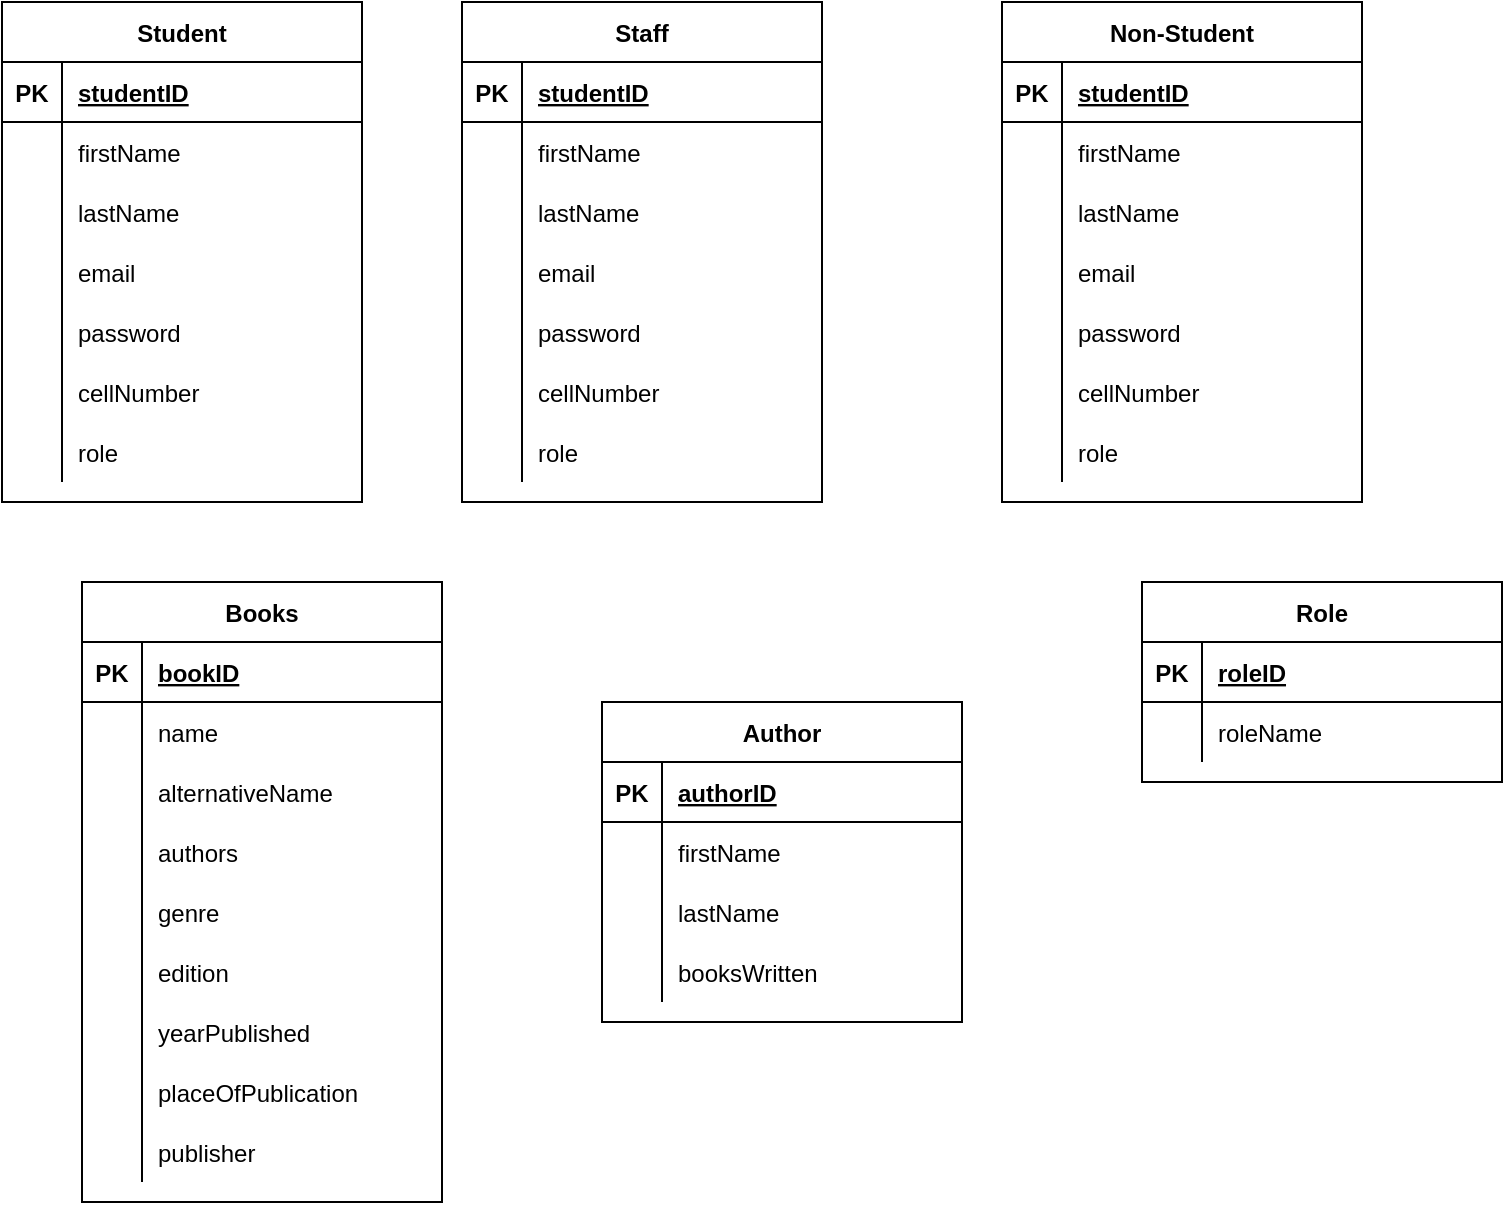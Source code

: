 <mxfile version="14.6.13" type="device" pages="2"><diagram id="R2lEEEUBdFMjLlhIrx00" name="Page-1"><mxGraphModel dx="868" dy="550" grid="1" gridSize="10" guides="1" tooltips="1" connect="1" arrows="1" fold="1" page="1" pageScale="1" pageWidth="1169" pageHeight="827" math="0" shadow="0" extFonts="Permanent Marker^https://fonts.googleapis.com/css?family=Permanent+Marker"><root><mxCell id="0"/><mxCell id="1" parent="0"/><mxCell id="-huJJCC5L0y6x93GZpvO-1" value="Staff" style="shape=table;startSize=30;container=1;collapsible=1;childLayout=tableLayout;fixedRows=1;rowLines=0;fontStyle=1;align=center;resizeLast=1;" parent="1" vertex="1"><mxGeometry x="290" y="60" width="180" height="250" as="geometry"/></mxCell><mxCell id="-huJJCC5L0y6x93GZpvO-2" value="" style="shape=partialRectangle;collapsible=0;dropTarget=0;pointerEvents=0;fillColor=none;top=0;left=0;bottom=1;right=0;points=[[0,0.5],[1,0.5]];portConstraint=eastwest;" parent="-huJJCC5L0y6x93GZpvO-1" vertex="1"><mxGeometry y="30" width="180" height="30" as="geometry"/></mxCell><mxCell id="-huJJCC5L0y6x93GZpvO-3" value="PK" style="shape=partialRectangle;connectable=0;fillColor=none;top=0;left=0;bottom=0;right=0;fontStyle=1;overflow=hidden;" parent="-huJJCC5L0y6x93GZpvO-2" vertex="1"><mxGeometry width="30" height="30" as="geometry"/></mxCell><mxCell id="-huJJCC5L0y6x93GZpvO-4" value="studentID" style="shape=partialRectangle;connectable=0;fillColor=none;top=0;left=0;bottom=0;right=0;align=left;spacingLeft=6;fontStyle=5;overflow=hidden;" parent="-huJJCC5L0y6x93GZpvO-2" vertex="1"><mxGeometry x="30" width="150" height="30" as="geometry"/></mxCell><mxCell id="-huJJCC5L0y6x93GZpvO-5" value="" style="shape=partialRectangle;collapsible=0;dropTarget=0;pointerEvents=0;fillColor=none;top=0;left=0;bottom=0;right=0;points=[[0,0.5],[1,0.5]];portConstraint=eastwest;" parent="-huJJCC5L0y6x93GZpvO-1" vertex="1"><mxGeometry y="60" width="180" height="30" as="geometry"/></mxCell><mxCell id="-huJJCC5L0y6x93GZpvO-6" value="" style="shape=partialRectangle;connectable=0;fillColor=none;top=0;left=0;bottom=0;right=0;editable=1;overflow=hidden;" parent="-huJJCC5L0y6x93GZpvO-5" vertex="1"><mxGeometry width="30" height="30" as="geometry"/></mxCell><mxCell id="-huJJCC5L0y6x93GZpvO-7" value="firstName" style="shape=partialRectangle;connectable=0;fillColor=none;top=0;left=0;bottom=0;right=0;align=left;spacingLeft=6;overflow=hidden;" parent="-huJJCC5L0y6x93GZpvO-5" vertex="1"><mxGeometry x="30" width="150" height="30" as="geometry"/></mxCell><mxCell id="-huJJCC5L0y6x93GZpvO-8" value="" style="shape=partialRectangle;collapsible=0;dropTarget=0;pointerEvents=0;fillColor=none;top=0;left=0;bottom=0;right=0;points=[[0,0.5],[1,0.5]];portConstraint=eastwest;" parent="-huJJCC5L0y6x93GZpvO-1" vertex="1"><mxGeometry y="90" width="180" height="30" as="geometry"/></mxCell><mxCell id="-huJJCC5L0y6x93GZpvO-9" value="" style="shape=partialRectangle;connectable=0;fillColor=none;top=0;left=0;bottom=0;right=0;editable=1;overflow=hidden;" parent="-huJJCC5L0y6x93GZpvO-8" vertex="1"><mxGeometry width="30" height="30" as="geometry"/></mxCell><mxCell id="-huJJCC5L0y6x93GZpvO-10" value="lastName" style="shape=partialRectangle;connectable=0;fillColor=none;top=0;left=0;bottom=0;right=0;align=left;spacingLeft=6;overflow=hidden;" parent="-huJJCC5L0y6x93GZpvO-8" vertex="1"><mxGeometry x="30" width="150" height="30" as="geometry"/></mxCell><mxCell id="-huJJCC5L0y6x93GZpvO-11" value="" style="shape=partialRectangle;collapsible=0;dropTarget=0;pointerEvents=0;fillColor=none;top=0;left=0;bottom=0;right=0;points=[[0,0.5],[1,0.5]];portConstraint=eastwest;" parent="-huJJCC5L0y6x93GZpvO-1" vertex="1"><mxGeometry y="120" width="180" height="30" as="geometry"/></mxCell><mxCell id="-huJJCC5L0y6x93GZpvO-12" value="" style="shape=partialRectangle;connectable=0;fillColor=none;top=0;left=0;bottom=0;right=0;editable=1;overflow=hidden;" parent="-huJJCC5L0y6x93GZpvO-11" vertex="1"><mxGeometry width="30" height="30" as="geometry"/></mxCell><mxCell id="-huJJCC5L0y6x93GZpvO-13" value="email" style="shape=partialRectangle;connectable=0;fillColor=none;top=0;left=0;bottom=0;right=0;align=left;spacingLeft=6;overflow=hidden;" parent="-huJJCC5L0y6x93GZpvO-11" vertex="1"><mxGeometry x="30" width="150" height="30" as="geometry"/></mxCell><mxCell id="-huJJCC5L0y6x93GZpvO-26" value="" style="shape=partialRectangle;collapsible=0;dropTarget=0;pointerEvents=0;fillColor=none;top=0;left=0;bottom=0;right=0;points=[[0,0.5],[1,0.5]];portConstraint=eastwest;" parent="-huJJCC5L0y6x93GZpvO-1" vertex="1"><mxGeometry y="150" width="180" height="30" as="geometry"/></mxCell><mxCell id="-huJJCC5L0y6x93GZpvO-27" value="" style="shape=partialRectangle;connectable=0;fillColor=none;top=0;left=0;bottom=0;right=0;editable=1;overflow=hidden;" parent="-huJJCC5L0y6x93GZpvO-26" vertex="1"><mxGeometry width="30" height="30" as="geometry"/></mxCell><mxCell id="-huJJCC5L0y6x93GZpvO-28" value="password" style="shape=partialRectangle;connectable=0;fillColor=none;top=0;left=0;bottom=0;right=0;align=left;spacingLeft=6;overflow=hidden;" parent="-huJJCC5L0y6x93GZpvO-26" vertex="1"><mxGeometry x="30" width="150" height="30" as="geometry"/></mxCell><mxCell id="-huJJCC5L0y6x93GZpvO-29" value="" style="shape=partialRectangle;collapsible=0;dropTarget=0;pointerEvents=0;fillColor=none;top=0;left=0;bottom=0;right=0;points=[[0,0.5],[1,0.5]];portConstraint=eastwest;" parent="-huJJCC5L0y6x93GZpvO-1" vertex="1"><mxGeometry y="180" width="180" height="30" as="geometry"/></mxCell><mxCell id="-huJJCC5L0y6x93GZpvO-30" value="" style="shape=partialRectangle;connectable=0;fillColor=none;top=0;left=0;bottom=0;right=0;editable=1;overflow=hidden;" parent="-huJJCC5L0y6x93GZpvO-29" vertex="1"><mxGeometry width="30" height="30" as="geometry"/></mxCell><mxCell id="-huJJCC5L0y6x93GZpvO-31" value="cellNumber" style="shape=partialRectangle;connectable=0;fillColor=none;top=0;left=0;bottom=0;right=0;align=left;spacingLeft=6;overflow=hidden;" parent="-huJJCC5L0y6x93GZpvO-29" vertex="1"><mxGeometry x="30" width="150" height="30" as="geometry"/></mxCell><mxCell id="-huJJCC5L0y6x93GZpvO-32" value="" style="shape=partialRectangle;collapsible=0;dropTarget=0;pointerEvents=0;fillColor=none;top=0;left=0;bottom=0;right=0;points=[[0,0.5],[1,0.5]];portConstraint=eastwest;" parent="-huJJCC5L0y6x93GZpvO-1" vertex="1"><mxGeometry y="210" width="180" height="30" as="geometry"/></mxCell><mxCell id="-huJJCC5L0y6x93GZpvO-33" value="" style="shape=partialRectangle;connectable=0;fillColor=none;top=0;left=0;bottom=0;right=0;editable=1;overflow=hidden;" parent="-huJJCC5L0y6x93GZpvO-32" vertex="1"><mxGeometry width="30" height="30" as="geometry"/></mxCell><mxCell id="-huJJCC5L0y6x93GZpvO-34" value="role" style="shape=partialRectangle;connectable=0;fillColor=none;top=0;left=0;bottom=0;right=0;align=left;spacingLeft=6;overflow=hidden;" parent="-huJJCC5L0y6x93GZpvO-32" vertex="1"><mxGeometry x="30" width="150" height="30" as="geometry"/></mxCell><mxCell id="-huJJCC5L0y6x93GZpvO-35" value="Student" style="shape=table;startSize=30;container=1;collapsible=1;childLayout=tableLayout;fixedRows=1;rowLines=0;fontStyle=1;align=center;resizeLast=1;" parent="1" vertex="1"><mxGeometry x="60" y="60" width="180" height="250" as="geometry"/></mxCell><mxCell id="-huJJCC5L0y6x93GZpvO-36" value="" style="shape=partialRectangle;collapsible=0;dropTarget=0;pointerEvents=0;fillColor=none;top=0;left=0;bottom=1;right=0;points=[[0,0.5],[1,0.5]];portConstraint=eastwest;" parent="-huJJCC5L0y6x93GZpvO-35" vertex="1"><mxGeometry y="30" width="180" height="30" as="geometry"/></mxCell><mxCell id="-huJJCC5L0y6x93GZpvO-37" value="PK" style="shape=partialRectangle;connectable=0;fillColor=none;top=0;left=0;bottom=0;right=0;fontStyle=1;overflow=hidden;" parent="-huJJCC5L0y6x93GZpvO-36" vertex="1"><mxGeometry width="30" height="30" as="geometry"/></mxCell><mxCell id="-huJJCC5L0y6x93GZpvO-38" value="studentID" style="shape=partialRectangle;connectable=0;fillColor=none;top=0;left=0;bottom=0;right=0;align=left;spacingLeft=6;fontStyle=5;overflow=hidden;" parent="-huJJCC5L0y6x93GZpvO-36" vertex="1"><mxGeometry x="30" width="150" height="30" as="geometry"/></mxCell><mxCell id="-huJJCC5L0y6x93GZpvO-39" value="" style="shape=partialRectangle;collapsible=0;dropTarget=0;pointerEvents=0;fillColor=none;top=0;left=0;bottom=0;right=0;points=[[0,0.5],[1,0.5]];portConstraint=eastwest;" parent="-huJJCC5L0y6x93GZpvO-35" vertex="1"><mxGeometry y="60" width="180" height="30" as="geometry"/></mxCell><mxCell id="-huJJCC5L0y6x93GZpvO-40" value="" style="shape=partialRectangle;connectable=0;fillColor=none;top=0;left=0;bottom=0;right=0;editable=1;overflow=hidden;" parent="-huJJCC5L0y6x93GZpvO-39" vertex="1"><mxGeometry width="30" height="30" as="geometry"/></mxCell><mxCell id="-huJJCC5L0y6x93GZpvO-41" value="firstName" style="shape=partialRectangle;connectable=0;fillColor=none;top=0;left=0;bottom=0;right=0;align=left;spacingLeft=6;overflow=hidden;" parent="-huJJCC5L0y6x93GZpvO-39" vertex="1"><mxGeometry x="30" width="150" height="30" as="geometry"/></mxCell><mxCell id="-huJJCC5L0y6x93GZpvO-42" value="" style="shape=partialRectangle;collapsible=0;dropTarget=0;pointerEvents=0;fillColor=none;top=0;left=0;bottom=0;right=0;points=[[0,0.5],[1,0.5]];portConstraint=eastwest;" parent="-huJJCC5L0y6x93GZpvO-35" vertex="1"><mxGeometry y="90" width="180" height="30" as="geometry"/></mxCell><mxCell id="-huJJCC5L0y6x93GZpvO-43" value="" style="shape=partialRectangle;connectable=0;fillColor=none;top=0;left=0;bottom=0;right=0;editable=1;overflow=hidden;" parent="-huJJCC5L0y6x93GZpvO-42" vertex="1"><mxGeometry width="30" height="30" as="geometry"/></mxCell><mxCell id="-huJJCC5L0y6x93GZpvO-44" value="lastName" style="shape=partialRectangle;connectable=0;fillColor=none;top=0;left=0;bottom=0;right=0;align=left;spacingLeft=6;overflow=hidden;" parent="-huJJCC5L0y6x93GZpvO-42" vertex="1"><mxGeometry x="30" width="150" height="30" as="geometry"/></mxCell><mxCell id="-huJJCC5L0y6x93GZpvO-45" value="" style="shape=partialRectangle;collapsible=0;dropTarget=0;pointerEvents=0;fillColor=none;top=0;left=0;bottom=0;right=0;points=[[0,0.5],[1,0.5]];portConstraint=eastwest;" parent="-huJJCC5L0y6x93GZpvO-35" vertex="1"><mxGeometry y="120" width="180" height="30" as="geometry"/></mxCell><mxCell id="-huJJCC5L0y6x93GZpvO-46" value="" style="shape=partialRectangle;connectable=0;fillColor=none;top=0;left=0;bottom=0;right=0;editable=1;overflow=hidden;" parent="-huJJCC5L0y6x93GZpvO-45" vertex="1"><mxGeometry width="30" height="30" as="geometry"/></mxCell><mxCell id="-huJJCC5L0y6x93GZpvO-47" value="email" style="shape=partialRectangle;connectable=0;fillColor=none;top=0;left=0;bottom=0;right=0;align=left;spacingLeft=6;overflow=hidden;" parent="-huJJCC5L0y6x93GZpvO-45" vertex="1"><mxGeometry x="30" width="150" height="30" as="geometry"/></mxCell><mxCell id="-huJJCC5L0y6x93GZpvO-48" value="" style="shape=partialRectangle;collapsible=0;dropTarget=0;pointerEvents=0;fillColor=none;top=0;left=0;bottom=0;right=0;points=[[0,0.5],[1,0.5]];portConstraint=eastwest;" parent="-huJJCC5L0y6x93GZpvO-35" vertex="1"><mxGeometry y="150" width="180" height="30" as="geometry"/></mxCell><mxCell id="-huJJCC5L0y6x93GZpvO-49" value="" style="shape=partialRectangle;connectable=0;fillColor=none;top=0;left=0;bottom=0;right=0;editable=1;overflow=hidden;" parent="-huJJCC5L0y6x93GZpvO-48" vertex="1"><mxGeometry width="30" height="30" as="geometry"/></mxCell><mxCell id="-huJJCC5L0y6x93GZpvO-50" value="password" style="shape=partialRectangle;connectable=0;fillColor=none;top=0;left=0;bottom=0;right=0;align=left;spacingLeft=6;overflow=hidden;" parent="-huJJCC5L0y6x93GZpvO-48" vertex="1"><mxGeometry x="30" width="150" height="30" as="geometry"/></mxCell><mxCell id="-huJJCC5L0y6x93GZpvO-51" value="" style="shape=partialRectangle;collapsible=0;dropTarget=0;pointerEvents=0;fillColor=none;top=0;left=0;bottom=0;right=0;points=[[0,0.5],[1,0.5]];portConstraint=eastwest;" parent="-huJJCC5L0y6x93GZpvO-35" vertex="1"><mxGeometry y="180" width="180" height="30" as="geometry"/></mxCell><mxCell id="-huJJCC5L0y6x93GZpvO-52" value="" style="shape=partialRectangle;connectable=0;fillColor=none;top=0;left=0;bottom=0;right=0;editable=1;overflow=hidden;" parent="-huJJCC5L0y6x93GZpvO-51" vertex="1"><mxGeometry width="30" height="30" as="geometry"/></mxCell><mxCell id="-huJJCC5L0y6x93GZpvO-53" value="cellNumber" style="shape=partialRectangle;connectable=0;fillColor=none;top=0;left=0;bottom=0;right=0;align=left;spacingLeft=6;overflow=hidden;" parent="-huJJCC5L0y6x93GZpvO-51" vertex="1"><mxGeometry x="30" width="150" height="30" as="geometry"/></mxCell><mxCell id="-huJJCC5L0y6x93GZpvO-54" value="" style="shape=partialRectangle;collapsible=0;dropTarget=0;pointerEvents=0;fillColor=none;top=0;left=0;bottom=0;right=0;points=[[0,0.5],[1,0.5]];portConstraint=eastwest;" parent="-huJJCC5L0y6x93GZpvO-35" vertex="1"><mxGeometry y="210" width="180" height="30" as="geometry"/></mxCell><mxCell id="-huJJCC5L0y6x93GZpvO-55" value="" style="shape=partialRectangle;connectable=0;fillColor=none;top=0;left=0;bottom=0;right=0;editable=1;overflow=hidden;" parent="-huJJCC5L0y6x93GZpvO-54" vertex="1"><mxGeometry width="30" height="30" as="geometry"/></mxCell><mxCell id="-huJJCC5L0y6x93GZpvO-56" value="role" style="shape=partialRectangle;connectable=0;fillColor=none;top=0;left=0;bottom=0;right=0;align=left;spacingLeft=6;overflow=hidden;" parent="-huJJCC5L0y6x93GZpvO-54" vertex="1"><mxGeometry x="30" width="150" height="30" as="geometry"/></mxCell><mxCell id="-huJJCC5L0y6x93GZpvO-57" value="Non-Student" style="shape=table;startSize=30;container=1;collapsible=1;childLayout=tableLayout;fixedRows=1;rowLines=0;fontStyle=1;align=center;resizeLast=1;" parent="1" vertex="1"><mxGeometry x="560" y="60" width="180" height="250" as="geometry"/></mxCell><mxCell id="-huJJCC5L0y6x93GZpvO-58" value="" style="shape=partialRectangle;collapsible=0;dropTarget=0;pointerEvents=0;fillColor=none;top=0;left=0;bottom=1;right=0;points=[[0,0.5],[1,0.5]];portConstraint=eastwest;" parent="-huJJCC5L0y6x93GZpvO-57" vertex="1"><mxGeometry y="30" width="180" height="30" as="geometry"/></mxCell><mxCell id="-huJJCC5L0y6x93GZpvO-59" value="PK" style="shape=partialRectangle;connectable=0;fillColor=none;top=0;left=0;bottom=0;right=0;fontStyle=1;overflow=hidden;" parent="-huJJCC5L0y6x93GZpvO-58" vertex="1"><mxGeometry width="30" height="30" as="geometry"/></mxCell><mxCell id="-huJJCC5L0y6x93GZpvO-60" value="studentID" style="shape=partialRectangle;connectable=0;fillColor=none;top=0;left=0;bottom=0;right=0;align=left;spacingLeft=6;fontStyle=5;overflow=hidden;" parent="-huJJCC5L0y6x93GZpvO-58" vertex="1"><mxGeometry x="30" width="150" height="30" as="geometry"/></mxCell><mxCell id="-huJJCC5L0y6x93GZpvO-61" value="" style="shape=partialRectangle;collapsible=0;dropTarget=0;pointerEvents=0;fillColor=none;top=0;left=0;bottom=0;right=0;points=[[0,0.5],[1,0.5]];portConstraint=eastwest;" parent="-huJJCC5L0y6x93GZpvO-57" vertex="1"><mxGeometry y="60" width="180" height="30" as="geometry"/></mxCell><mxCell id="-huJJCC5L0y6x93GZpvO-62" value="" style="shape=partialRectangle;connectable=0;fillColor=none;top=0;left=0;bottom=0;right=0;editable=1;overflow=hidden;" parent="-huJJCC5L0y6x93GZpvO-61" vertex="1"><mxGeometry width="30" height="30" as="geometry"/></mxCell><mxCell id="-huJJCC5L0y6x93GZpvO-63" value="firstName" style="shape=partialRectangle;connectable=0;fillColor=none;top=0;left=0;bottom=0;right=0;align=left;spacingLeft=6;overflow=hidden;" parent="-huJJCC5L0y6x93GZpvO-61" vertex="1"><mxGeometry x="30" width="150" height="30" as="geometry"/></mxCell><mxCell id="-huJJCC5L0y6x93GZpvO-64" value="" style="shape=partialRectangle;collapsible=0;dropTarget=0;pointerEvents=0;fillColor=none;top=0;left=0;bottom=0;right=0;points=[[0,0.5],[1,0.5]];portConstraint=eastwest;" parent="-huJJCC5L0y6x93GZpvO-57" vertex="1"><mxGeometry y="90" width="180" height="30" as="geometry"/></mxCell><mxCell id="-huJJCC5L0y6x93GZpvO-65" value="" style="shape=partialRectangle;connectable=0;fillColor=none;top=0;left=0;bottom=0;right=0;editable=1;overflow=hidden;" parent="-huJJCC5L0y6x93GZpvO-64" vertex="1"><mxGeometry width="30" height="30" as="geometry"/></mxCell><mxCell id="-huJJCC5L0y6x93GZpvO-66" value="lastName" style="shape=partialRectangle;connectable=0;fillColor=none;top=0;left=0;bottom=0;right=0;align=left;spacingLeft=6;overflow=hidden;" parent="-huJJCC5L0y6x93GZpvO-64" vertex="1"><mxGeometry x="30" width="150" height="30" as="geometry"/></mxCell><mxCell id="-huJJCC5L0y6x93GZpvO-67" value="" style="shape=partialRectangle;collapsible=0;dropTarget=0;pointerEvents=0;fillColor=none;top=0;left=0;bottom=0;right=0;points=[[0,0.5],[1,0.5]];portConstraint=eastwest;" parent="-huJJCC5L0y6x93GZpvO-57" vertex="1"><mxGeometry y="120" width="180" height="30" as="geometry"/></mxCell><mxCell id="-huJJCC5L0y6x93GZpvO-68" value="" style="shape=partialRectangle;connectable=0;fillColor=none;top=0;left=0;bottom=0;right=0;editable=1;overflow=hidden;" parent="-huJJCC5L0y6x93GZpvO-67" vertex="1"><mxGeometry width="30" height="30" as="geometry"/></mxCell><mxCell id="-huJJCC5L0y6x93GZpvO-69" value="email" style="shape=partialRectangle;connectable=0;fillColor=none;top=0;left=0;bottom=0;right=0;align=left;spacingLeft=6;overflow=hidden;" parent="-huJJCC5L0y6x93GZpvO-67" vertex="1"><mxGeometry x="30" width="150" height="30" as="geometry"/></mxCell><mxCell id="-huJJCC5L0y6x93GZpvO-70" value="" style="shape=partialRectangle;collapsible=0;dropTarget=0;pointerEvents=0;fillColor=none;top=0;left=0;bottom=0;right=0;points=[[0,0.5],[1,0.5]];portConstraint=eastwest;" parent="-huJJCC5L0y6x93GZpvO-57" vertex="1"><mxGeometry y="150" width="180" height="30" as="geometry"/></mxCell><mxCell id="-huJJCC5L0y6x93GZpvO-71" value="" style="shape=partialRectangle;connectable=0;fillColor=none;top=0;left=0;bottom=0;right=0;editable=1;overflow=hidden;" parent="-huJJCC5L0y6x93GZpvO-70" vertex="1"><mxGeometry width="30" height="30" as="geometry"/></mxCell><mxCell id="-huJJCC5L0y6x93GZpvO-72" value="password" style="shape=partialRectangle;connectable=0;fillColor=none;top=0;left=0;bottom=0;right=0;align=left;spacingLeft=6;overflow=hidden;" parent="-huJJCC5L0y6x93GZpvO-70" vertex="1"><mxGeometry x="30" width="150" height="30" as="geometry"/></mxCell><mxCell id="-huJJCC5L0y6x93GZpvO-73" value="" style="shape=partialRectangle;collapsible=0;dropTarget=0;pointerEvents=0;fillColor=none;top=0;left=0;bottom=0;right=0;points=[[0,0.5],[1,0.5]];portConstraint=eastwest;" parent="-huJJCC5L0y6x93GZpvO-57" vertex="1"><mxGeometry y="180" width="180" height="30" as="geometry"/></mxCell><mxCell id="-huJJCC5L0y6x93GZpvO-74" value="" style="shape=partialRectangle;connectable=0;fillColor=none;top=0;left=0;bottom=0;right=0;editable=1;overflow=hidden;" parent="-huJJCC5L0y6x93GZpvO-73" vertex="1"><mxGeometry width="30" height="30" as="geometry"/></mxCell><mxCell id="-huJJCC5L0y6x93GZpvO-75" value="cellNumber" style="shape=partialRectangle;connectable=0;fillColor=none;top=0;left=0;bottom=0;right=0;align=left;spacingLeft=6;overflow=hidden;" parent="-huJJCC5L0y6x93GZpvO-73" vertex="1"><mxGeometry x="30" width="150" height="30" as="geometry"/></mxCell><mxCell id="-huJJCC5L0y6x93GZpvO-76" value="" style="shape=partialRectangle;collapsible=0;dropTarget=0;pointerEvents=0;fillColor=none;top=0;left=0;bottom=0;right=0;points=[[0,0.5],[1,0.5]];portConstraint=eastwest;" parent="-huJJCC5L0y6x93GZpvO-57" vertex="1"><mxGeometry y="210" width="180" height="30" as="geometry"/></mxCell><mxCell id="-huJJCC5L0y6x93GZpvO-77" value="" style="shape=partialRectangle;connectable=0;fillColor=none;top=0;left=0;bottom=0;right=0;editable=1;overflow=hidden;" parent="-huJJCC5L0y6x93GZpvO-76" vertex="1"><mxGeometry width="30" height="30" as="geometry"/></mxCell><mxCell id="-huJJCC5L0y6x93GZpvO-78" value="role" style="shape=partialRectangle;connectable=0;fillColor=none;top=0;left=0;bottom=0;right=0;align=left;spacingLeft=6;overflow=hidden;" parent="-huJJCC5L0y6x93GZpvO-76" vertex="1"><mxGeometry x="30" width="150" height="30" as="geometry"/></mxCell><mxCell id="-huJJCC5L0y6x93GZpvO-79" value="Books" style="shape=table;startSize=30;container=1;collapsible=1;childLayout=tableLayout;fixedRows=1;rowLines=0;fontStyle=1;align=center;resizeLast=1;" parent="1" vertex="1"><mxGeometry x="100" y="350" width="180" height="310" as="geometry"/></mxCell><mxCell id="-huJJCC5L0y6x93GZpvO-80" value="" style="shape=partialRectangle;collapsible=0;dropTarget=0;pointerEvents=0;fillColor=none;top=0;left=0;bottom=1;right=0;points=[[0,0.5],[1,0.5]];portConstraint=eastwest;" parent="-huJJCC5L0y6x93GZpvO-79" vertex="1"><mxGeometry y="30" width="180" height="30" as="geometry"/></mxCell><mxCell id="-huJJCC5L0y6x93GZpvO-81" value="PK" style="shape=partialRectangle;connectable=0;fillColor=none;top=0;left=0;bottom=0;right=0;fontStyle=1;overflow=hidden;" parent="-huJJCC5L0y6x93GZpvO-80" vertex="1"><mxGeometry width="30" height="30" as="geometry"/></mxCell><mxCell id="-huJJCC5L0y6x93GZpvO-82" value="bookID" style="shape=partialRectangle;connectable=0;fillColor=none;top=0;left=0;bottom=0;right=0;align=left;spacingLeft=6;fontStyle=5;overflow=hidden;" parent="-huJJCC5L0y6x93GZpvO-80" vertex="1"><mxGeometry x="30" width="150" height="30" as="geometry"/></mxCell><mxCell id="-huJJCC5L0y6x93GZpvO-86" value="" style="shape=partialRectangle;collapsible=0;dropTarget=0;pointerEvents=0;fillColor=none;top=0;left=0;bottom=0;right=0;points=[[0,0.5],[1,0.5]];portConstraint=eastwest;" parent="-huJJCC5L0y6x93GZpvO-79" vertex="1"><mxGeometry y="60" width="180" height="30" as="geometry"/></mxCell><mxCell id="-huJJCC5L0y6x93GZpvO-87" value="" style="shape=partialRectangle;connectable=0;fillColor=none;top=0;left=0;bottom=0;right=0;editable=1;overflow=hidden;" parent="-huJJCC5L0y6x93GZpvO-86" vertex="1"><mxGeometry width="30" height="30" as="geometry"/></mxCell><mxCell id="-huJJCC5L0y6x93GZpvO-88" value="name" style="shape=partialRectangle;connectable=0;fillColor=none;top=0;left=0;bottom=0;right=0;align=left;spacingLeft=6;overflow=hidden;" parent="-huJJCC5L0y6x93GZpvO-86" vertex="1"><mxGeometry x="30" width="150" height="30" as="geometry"/></mxCell><mxCell id="-huJJCC5L0y6x93GZpvO-92" value="" style="shape=partialRectangle;collapsible=0;dropTarget=0;pointerEvents=0;fillColor=none;top=0;left=0;bottom=0;right=0;points=[[0,0.5],[1,0.5]];portConstraint=eastwest;" parent="-huJJCC5L0y6x93GZpvO-79" vertex="1"><mxGeometry y="90" width="180" height="30" as="geometry"/></mxCell><mxCell id="-huJJCC5L0y6x93GZpvO-93" value="" style="shape=partialRectangle;connectable=0;fillColor=none;top=0;left=0;bottom=0;right=0;editable=1;overflow=hidden;" parent="-huJJCC5L0y6x93GZpvO-92" vertex="1"><mxGeometry width="30" height="30" as="geometry"/></mxCell><mxCell id="-huJJCC5L0y6x93GZpvO-94" value="alternativeName" style="shape=partialRectangle;connectable=0;fillColor=none;top=0;left=0;bottom=0;right=0;align=left;spacingLeft=6;overflow=hidden;" parent="-huJJCC5L0y6x93GZpvO-92" vertex="1"><mxGeometry x="30" width="150" height="30" as="geometry"/></mxCell><mxCell id="-huJJCC5L0y6x93GZpvO-89" value="" style="shape=partialRectangle;collapsible=0;dropTarget=0;pointerEvents=0;fillColor=none;top=0;left=0;bottom=0;right=0;points=[[0,0.5],[1,0.5]];portConstraint=eastwest;" parent="-huJJCC5L0y6x93GZpvO-79" vertex="1"><mxGeometry y="120" width="180" height="30" as="geometry"/></mxCell><mxCell id="-huJJCC5L0y6x93GZpvO-90" value="" style="shape=partialRectangle;connectable=0;fillColor=none;top=0;left=0;bottom=0;right=0;editable=1;overflow=hidden;" parent="-huJJCC5L0y6x93GZpvO-89" vertex="1"><mxGeometry width="30" height="30" as="geometry"/></mxCell><mxCell id="-huJJCC5L0y6x93GZpvO-91" value="authors" style="shape=partialRectangle;connectable=0;fillColor=none;top=0;left=0;bottom=0;right=0;align=left;spacingLeft=6;overflow=hidden;" parent="-huJJCC5L0y6x93GZpvO-89" vertex="1"><mxGeometry x="30" width="150" height="30" as="geometry"/></mxCell><mxCell id="-huJJCC5L0y6x93GZpvO-95" value="" style="shape=partialRectangle;collapsible=0;dropTarget=0;pointerEvents=0;fillColor=none;top=0;left=0;bottom=0;right=0;points=[[0,0.5],[1,0.5]];portConstraint=eastwest;" parent="-huJJCC5L0y6x93GZpvO-79" vertex="1"><mxGeometry y="150" width="180" height="30" as="geometry"/></mxCell><mxCell id="-huJJCC5L0y6x93GZpvO-96" value="" style="shape=partialRectangle;connectable=0;fillColor=none;top=0;left=0;bottom=0;right=0;editable=1;overflow=hidden;" parent="-huJJCC5L0y6x93GZpvO-95" vertex="1"><mxGeometry width="30" height="30" as="geometry"/></mxCell><mxCell id="-huJJCC5L0y6x93GZpvO-97" value="genre" style="shape=partialRectangle;connectable=0;fillColor=none;top=0;left=0;bottom=0;right=0;align=left;spacingLeft=6;overflow=hidden;" parent="-huJJCC5L0y6x93GZpvO-95" vertex="1"><mxGeometry x="30" width="150" height="30" as="geometry"/></mxCell><mxCell id="-huJJCC5L0y6x93GZpvO-107" value="" style="shape=partialRectangle;collapsible=0;dropTarget=0;pointerEvents=0;fillColor=none;top=0;left=0;bottom=0;right=0;points=[[0,0.5],[1,0.5]];portConstraint=eastwest;" parent="-huJJCC5L0y6x93GZpvO-79" vertex="1"><mxGeometry y="180" width="180" height="30" as="geometry"/></mxCell><mxCell id="-huJJCC5L0y6x93GZpvO-108" value="" style="shape=partialRectangle;connectable=0;fillColor=none;top=0;left=0;bottom=0;right=0;editable=1;overflow=hidden;" parent="-huJJCC5L0y6x93GZpvO-107" vertex="1"><mxGeometry width="30" height="30" as="geometry"/></mxCell><mxCell id="-huJJCC5L0y6x93GZpvO-109" value="edition" style="shape=partialRectangle;connectable=0;fillColor=none;top=0;left=0;bottom=0;right=0;align=left;spacingLeft=6;overflow=hidden;" parent="-huJJCC5L0y6x93GZpvO-107" vertex="1"><mxGeometry x="30" width="150" height="30" as="geometry"/></mxCell><mxCell id="-huJJCC5L0y6x93GZpvO-98" value="" style="shape=partialRectangle;collapsible=0;dropTarget=0;pointerEvents=0;fillColor=none;top=0;left=0;bottom=0;right=0;points=[[0,0.5],[1,0.5]];portConstraint=eastwest;" parent="-huJJCC5L0y6x93GZpvO-79" vertex="1"><mxGeometry y="210" width="180" height="30" as="geometry"/></mxCell><mxCell id="-huJJCC5L0y6x93GZpvO-99" value="" style="shape=partialRectangle;connectable=0;fillColor=none;top=0;left=0;bottom=0;right=0;editable=1;overflow=hidden;" parent="-huJJCC5L0y6x93GZpvO-98" vertex="1"><mxGeometry width="30" height="30" as="geometry"/></mxCell><mxCell id="-huJJCC5L0y6x93GZpvO-100" value="yearPublished" style="shape=partialRectangle;connectable=0;fillColor=none;top=0;left=0;bottom=0;right=0;align=left;spacingLeft=6;overflow=hidden;" parent="-huJJCC5L0y6x93GZpvO-98" vertex="1"><mxGeometry x="30" width="150" height="30" as="geometry"/></mxCell><mxCell id="-huJJCC5L0y6x93GZpvO-101" value="" style="shape=partialRectangle;collapsible=0;dropTarget=0;pointerEvents=0;fillColor=none;top=0;left=0;bottom=0;right=0;points=[[0,0.5],[1,0.5]];portConstraint=eastwest;" parent="-huJJCC5L0y6x93GZpvO-79" vertex="1"><mxGeometry y="240" width="180" height="30" as="geometry"/></mxCell><mxCell id="-huJJCC5L0y6x93GZpvO-102" value="" style="shape=partialRectangle;connectable=0;fillColor=none;top=0;left=0;bottom=0;right=0;editable=1;overflow=hidden;" parent="-huJJCC5L0y6x93GZpvO-101" vertex="1"><mxGeometry width="30" height="30" as="geometry"/></mxCell><mxCell id="-huJJCC5L0y6x93GZpvO-103" value="placeOfPublication" style="shape=partialRectangle;connectable=0;fillColor=none;top=0;left=0;bottom=0;right=0;align=left;spacingLeft=6;overflow=hidden;" parent="-huJJCC5L0y6x93GZpvO-101" vertex="1"><mxGeometry x="30" width="150" height="30" as="geometry"/></mxCell><mxCell id="-huJJCC5L0y6x93GZpvO-104" value="" style="shape=partialRectangle;collapsible=0;dropTarget=0;pointerEvents=0;fillColor=none;top=0;left=0;bottom=0;right=0;points=[[0,0.5],[1,0.5]];portConstraint=eastwest;" parent="-huJJCC5L0y6x93GZpvO-79" vertex="1"><mxGeometry y="270" width="180" height="30" as="geometry"/></mxCell><mxCell id="-huJJCC5L0y6x93GZpvO-105" value="" style="shape=partialRectangle;connectable=0;fillColor=none;top=0;left=0;bottom=0;right=0;editable=1;overflow=hidden;" parent="-huJJCC5L0y6x93GZpvO-104" vertex="1"><mxGeometry width="30" height="30" as="geometry"/></mxCell><mxCell id="-huJJCC5L0y6x93GZpvO-106" value="publisher" style="shape=partialRectangle;connectable=0;fillColor=none;top=0;left=0;bottom=0;right=0;align=left;spacingLeft=6;overflow=hidden;" parent="-huJJCC5L0y6x93GZpvO-104" vertex="1"><mxGeometry x="30" width="150" height="30" as="geometry"/></mxCell><mxCell id="-huJJCC5L0y6x93GZpvO-110" value="Author" style="shape=table;startSize=30;container=1;collapsible=1;childLayout=tableLayout;fixedRows=1;rowLines=0;fontStyle=1;align=center;resizeLast=1;" parent="1" vertex="1"><mxGeometry x="360" y="410" width="180" height="160" as="geometry"/></mxCell><mxCell id="-huJJCC5L0y6x93GZpvO-111" value="" style="shape=partialRectangle;collapsible=0;dropTarget=0;pointerEvents=0;fillColor=none;top=0;left=0;bottom=1;right=0;points=[[0,0.5],[1,0.5]];portConstraint=eastwest;" parent="-huJJCC5L0y6x93GZpvO-110" vertex="1"><mxGeometry y="30" width="180" height="30" as="geometry"/></mxCell><mxCell id="-huJJCC5L0y6x93GZpvO-112" value="PK" style="shape=partialRectangle;connectable=0;fillColor=none;top=0;left=0;bottom=0;right=0;fontStyle=1;overflow=hidden;" parent="-huJJCC5L0y6x93GZpvO-111" vertex="1"><mxGeometry width="30" height="30" as="geometry"/></mxCell><mxCell id="-huJJCC5L0y6x93GZpvO-113" value="authorID" style="shape=partialRectangle;connectable=0;fillColor=none;top=0;left=0;bottom=0;right=0;align=left;spacingLeft=6;fontStyle=5;overflow=hidden;" parent="-huJJCC5L0y6x93GZpvO-111" vertex="1"><mxGeometry x="30" width="150" height="30" as="geometry"/></mxCell><mxCell id="-huJJCC5L0y6x93GZpvO-114" value="" style="shape=partialRectangle;collapsible=0;dropTarget=0;pointerEvents=0;fillColor=none;top=0;left=0;bottom=0;right=0;points=[[0,0.5],[1,0.5]];portConstraint=eastwest;" parent="-huJJCC5L0y6x93GZpvO-110" vertex="1"><mxGeometry y="60" width="180" height="30" as="geometry"/></mxCell><mxCell id="-huJJCC5L0y6x93GZpvO-115" value="" style="shape=partialRectangle;connectable=0;fillColor=none;top=0;left=0;bottom=0;right=0;editable=1;overflow=hidden;" parent="-huJJCC5L0y6x93GZpvO-114" vertex="1"><mxGeometry width="30" height="30" as="geometry"/></mxCell><mxCell id="-huJJCC5L0y6x93GZpvO-116" value="firstName" style="shape=partialRectangle;connectable=0;fillColor=none;top=0;left=0;bottom=0;right=0;align=left;spacingLeft=6;overflow=hidden;" parent="-huJJCC5L0y6x93GZpvO-114" vertex="1"><mxGeometry x="30" width="150" height="30" as="geometry"/></mxCell><mxCell id="-huJJCC5L0y6x93GZpvO-117" value="" style="shape=partialRectangle;collapsible=0;dropTarget=0;pointerEvents=0;fillColor=none;top=0;left=0;bottom=0;right=0;points=[[0,0.5],[1,0.5]];portConstraint=eastwest;" parent="-huJJCC5L0y6x93GZpvO-110" vertex="1"><mxGeometry y="90" width="180" height="30" as="geometry"/></mxCell><mxCell id="-huJJCC5L0y6x93GZpvO-118" value="" style="shape=partialRectangle;connectable=0;fillColor=none;top=0;left=0;bottom=0;right=0;editable=1;overflow=hidden;" parent="-huJJCC5L0y6x93GZpvO-117" vertex="1"><mxGeometry width="30" height="30" as="geometry"/></mxCell><mxCell id="-huJJCC5L0y6x93GZpvO-119" value="lastName" style="shape=partialRectangle;connectable=0;fillColor=none;top=0;left=0;bottom=0;right=0;align=left;spacingLeft=6;overflow=hidden;" parent="-huJJCC5L0y6x93GZpvO-117" vertex="1"><mxGeometry x="30" width="150" height="30" as="geometry"/></mxCell><mxCell id="-huJJCC5L0y6x93GZpvO-120" value="" style="shape=partialRectangle;collapsible=0;dropTarget=0;pointerEvents=0;fillColor=none;top=0;left=0;bottom=0;right=0;points=[[0,0.5],[1,0.5]];portConstraint=eastwest;" parent="-huJJCC5L0y6x93GZpvO-110" vertex="1"><mxGeometry y="120" width="180" height="30" as="geometry"/></mxCell><mxCell id="-huJJCC5L0y6x93GZpvO-121" value="" style="shape=partialRectangle;connectable=0;fillColor=none;top=0;left=0;bottom=0;right=0;editable=1;overflow=hidden;" parent="-huJJCC5L0y6x93GZpvO-120" vertex="1"><mxGeometry width="30" height="30" as="geometry"/></mxCell><mxCell id="-huJJCC5L0y6x93GZpvO-122" value="booksWritten" style="shape=partialRectangle;connectable=0;fillColor=none;top=0;left=0;bottom=0;right=0;align=left;spacingLeft=6;overflow=hidden;" parent="-huJJCC5L0y6x93GZpvO-120" vertex="1"><mxGeometry x="30" width="150" height="30" as="geometry"/></mxCell><mxCell id="-huJJCC5L0y6x93GZpvO-123" value="Role" style="shape=table;startSize=30;container=1;collapsible=1;childLayout=tableLayout;fixedRows=1;rowLines=0;fontStyle=1;align=center;resizeLast=1;" parent="1" vertex="1"><mxGeometry x="630" y="350" width="180" height="100" as="geometry"/></mxCell><mxCell id="-huJJCC5L0y6x93GZpvO-124" value="" style="shape=partialRectangle;collapsible=0;dropTarget=0;pointerEvents=0;fillColor=none;top=0;left=0;bottom=1;right=0;points=[[0,0.5],[1,0.5]];portConstraint=eastwest;" parent="-huJJCC5L0y6x93GZpvO-123" vertex="1"><mxGeometry y="30" width="180" height="30" as="geometry"/></mxCell><mxCell id="-huJJCC5L0y6x93GZpvO-125" value="PK" style="shape=partialRectangle;connectable=0;fillColor=none;top=0;left=0;bottom=0;right=0;fontStyle=1;overflow=hidden;" parent="-huJJCC5L0y6x93GZpvO-124" vertex="1"><mxGeometry width="30" height="30" as="geometry"/></mxCell><mxCell id="-huJJCC5L0y6x93GZpvO-126" value="roleID" style="shape=partialRectangle;connectable=0;fillColor=none;top=0;left=0;bottom=0;right=0;align=left;spacingLeft=6;fontStyle=5;overflow=hidden;" parent="-huJJCC5L0y6x93GZpvO-124" vertex="1"><mxGeometry x="30" width="150" height="30" as="geometry"/></mxCell><mxCell id="-huJJCC5L0y6x93GZpvO-127" value="" style="shape=partialRectangle;collapsible=0;dropTarget=0;pointerEvents=0;fillColor=none;top=0;left=0;bottom=0;right=0;points=[[0,0.5],[1,0.5]];portConstraint=eastwest;" parent="-huJJCC5L0y6x93GZpvO-123" vertex="1"><mxGeometry y="60" width="180" height="30" as="geometry"/></mxCell><mxCell id="-huJJCC5L0y6x93GZpvO-128" value="" style="shape=partialRectangle;connectable=0;fillColor=none;top=0;left=0;bottom=0;right=0;editable=1;overflow=hidden;" parent="-huJJCC5L0y6x93GZpvO-127" vertex="1"><mxGeometry width="30" height="30" as="geometry"/></mxCell><mxCell id="-huJJCC5L0y6x93GZpvO-129" value="roleName" style="shape=partialRectangle;connectable=0;fillColor=none;top=0;left=0;bottom=0;right=0;align=left;spacingLeft=6;overflow=hidden;" parent="-huJJCC5L0y6x93GZpvO-127" vertex="1"><mxGeometry x="30" width="150" height="30" as="geometry"/></mxCell></root></mxGraphModel></diagram><diagram id="qQn5l7bQdBfQi9I_ojrD" name="ERD"><mxGraphModel dx="1447" dy="1744" grid="0" gridSize="10" guides="1" tooltips="1" connect="1" arrows="1" fold="1" page="1" pageScale="1" pageWidth="1169" pageHeight="827" background="#E5CCFF" math="0" shadow="0"><root><mxCell id="JgAPC0S15B6vbbU2U9Iu-0"/><mxCell id="JgAPC0S15B6vbbU2U9Iu-1" parent="JgAPC0S15B6vbbU2U9Iu-0"/><mxCell id="15C_HsKqky42TkmSc3fG-9" style="edgeStyle=none;rounded=0;orthogonalLoop=1;jettySize=auto;html=1;exitX=0.75;exitY=1;exitDx=0;exitDy=0;entryX=0;entryY=0;entryDx=0;entryDy=0;endArrow=none;endFill=0;" parent="JgAPC0S15B6vbbU2U9Iu-1" source="m4tPAvQPDAAYnR0__RTH-3" target="15C_HsKqky42TkmSc3fG-8" edge="1"><mxGeometry relative="1" as="geometry"/></mxCell><mxCell id="15C_HsKqky42TkmSc3fG-11" style="edgeStyle=orthogonalEdgeStyle;rounded=0;orthogonalLoop=1;jettySize=auto;html=1;exitX=1;exitY=0.5;exitDx=0;exitDy=0;entryX=0;entryY=0.5;entryDx=0;entryDy=0;endArrow=classic;endFill=1;" parent="JgAPC0S15B6vbbU2U9Iu-1" source="m4tPAvQPDAAYnR0__RTH-3" target="15C_HsKqky42TkmSc3fG-10" edge="1"><mxGeometry relative="1" as="geometry"><Array as="points"><mxPoint x="1200" y="98"/><mxPoint x="1200" y="130"/><mxPoint x="1274" y="130"/><mxPoint x="1274" y="225"/></Array></mxGeometry></mxCell><mxCell id="15C_HsKqky42TkmSc3fG-14" style="edgeStyle=none;rounded=0;orthogonalLoop=1;jettySize=auto;html=1;exitX=0.75;exitY=0;exitDx=0;exitDy=0;entryX=0;entryY=1;entryDx=0;entryDy=0;endArrow=none;endFill=0;" parent="JgAPC0S15B6vbbU2U9Iu-1" source="m4tPAvQPDAAYnR0__RTH-3" target="15C_HsKqky42TkmSc3fG-13" edge="1"><mxGeometry relative="1" as="geometry"/></mxCell><mxCell id="m4tPAvQPDAAYnR0__RTH-3" value="Book" style="whiteSpace=wrap;html=1;align=center;fillColor=#fff2cc;strokeColor=#d6b656;" parent="JgAPC0S15B6vbbU2U9Iu-1" vertex="1"><mxGeometry x="1059" y="78" width="100" height="40" as="geometry"/></mxCell><mxCell id="lR-A9cuG2OP2rz8J6rlk-30" style="edgeStyle=orthogonalEdgeStyle;rounded=0;orthogonalLoop=1;jettySize=auto;html=1;exitX=1;exitY=0.5;exitDx=0;exitDy=0;endArrow=classic;endFill=1;" parent="JgAPC0S15B6vbbU2U9Iu-1" source="m4tPAvQPDAAYnR0__RTH-4" target="lR-A9cuG2OP2rz8J6rlk-29" edge="1"><mxGeometry relative="1" as="geometry"/></mxCell><mxCell id="m4tPAvQPDAAYnR0__RTH-4" value="Author" style="whiteSpace=wrap;html=1;align=center;fillColor=#f8cecc;strokeColor=#b85450;" parent="JgAPC0S15B6vbbU2U9Iu-1" vertex="1"><mxGeometry x="725" y="351" width="100" height="40" as="geometry"/></mxCell><mxCell id="VM2sqyHafqnVUyFjk3t--0" value="Role" style="whiteSpace=wrap;html=1;align=center;fillColor=#f5f5f5;strokeColor=#666666;fontColor=#333333;" parent="JgAPC0S15B6vbbU2U9Iu-1" vertex="1"><mxGeometry x="1045" y="-426" width="100" height="40" as="geometry"/></mxCell><mxCell id="VM2sqyHafqnVUyFjk3t--3" style="edgeStyle=orthogonalEdgeStyle;rounded=0;orthogonalLoop=1;jettySize=auto;html=1;exitX=0.5;exitY=1;exitDx=0;exitDy=0;entryX=0.5;entryY=0;entryDx=0;entryDy=0;" parent="JgAPC0S15B6vbbU2U9Iu-1" source="VM2sqyHafqnVUyFjk3t--2" target="VM2sqyHafqnVUyFjk3t--0" edge="1"><mxGeometry relative="1" as="geometry"/></mxCell><mxCell id="VM2sqyHafqnVUyFjk3t--4" style="edgeStyle=orthogonalEdgeStyle;rounded=0;orthogonalLoop=1;jettySize=auto;html=1;exitX=0;exitY=0.5;exitDx=0;exitDy=0;entryX=1;entryY=0.25;entryDx=0;entryDy=0;" parent="JgAPC0S15B6vbbU2U9Iu-1" source="VM2sqyHafqnVUyFjk3t--2" edge="1" target="VM2sqyHafqnVUyFjk3t--11"><mxGeometry relative="1" as="geometry"><mxPoint x="924" y="-220" as="targetPoint"/><Array as="points"><mxPoint x="943" y="-525"/><mxPoint x="943" y="-279"/></Array></mxGeometry></mxCell><mxCell id="lR-A9cuG2OP2rz8J6rlk-27" style="edgeStyle=orthogonalEdgeStyle;rounded=0;orthogonalLoop=1;jettySize=auto;html=1;exitX=1;exitY=0.5;exitDx=0;exitDy=0;entryX=0.5;entryY=0;entryDx=0;entryDy=0;endArrow=classic;endFill=1;" parent="JgAPC0S15B6vbbU2U9Iu-1" source="VM2sqyHafqnVUyFjk3t--2" target="lR-A9cuG2OP2rz8J6rlk-10" edge="1"><mxGeometry relative="1" as="geometry"/></mxCell><mxCell id="lR-A9cuG2OP2rz8J6rlk-28" style="edgeStyle=orthogonalEdgeStyle;rounded=0;orthogonalLoop=1;jettySize=auto;html=1;exitX=0.5;exitY=0;exitDx=0;exitDy=0;endArrow=classic;endFill=1;entryX=0.129;entryY=-0.068;entryDx=0;entryDy=0;entryPerimeter=0;" parent="JgAPC0S15B6vbbU2U9Iu-1" source="VM2sqyHafqnVUyFjk3t--2" target="lR-A9cuG2OP2rz8J6rlk-21" edge="1"><mxGeometry relative="1" as="geometry"><mxPoint x="1524" y="-110" as="targetPoint"/></mxGeometry></mxCell><mxCell id="VM2sqyHafqnVUyFjk3t--2" value="Has A" style="shape=rhombus;perimeter=rhombusPerimeter;whiteSpace=wrap;html=1;align=center;fillColor=#647687;strokeColor=#314354;fontColor=#ffffff;" parent="JgAPC0S15B6vbbU2U9Iu-1" vertex="1"><mxGeometry x="1141" y="-555" width="120" height="60" as="geometry"/></mxCell><mxCell id="15C_HsKqky42TkmSc3fG-16" style="edgeStyle=none;rounded=0;orthogonalLoop=1;jettySize=auto;html=1;exitX=0.75;exitY=0;exitDx=0;exitDy=0;entryX=0;entryY=1;entryDx=0;entryDy=0;endArrow=none;endFill=0;" parent="JgAPC0S15B6vbbU2U9Iu-1" source="VM2sqyHafqnVUyFjk3t--8" target="15C_HsKqky42TkmSc3fG-15" edge="1"><mxGeometry relative="1" as="geometry"/></mxCell><mxCell id="15C_HsKqky42TkmSc3fG-18" style="edgeStyle=none;rounded=0;orthogonalLoop=1;jettySize=auto;html=1;exitX=1;exitY=0.5;exitDx=0;exitDy=0;entryX=0;entryY=0.5;entryDx=0;entryDy=0;endArrow=none;endFill=0;" parent="JgAPC0S15B6vbbU2U9Iu-1" source="VM2sqyHafqnVUyFjk3t--8" target="15C_HsKqky42TkmSc3fG-17" edge="1"><mxGeometry relative="1" as="geometry"/></mxCell><mxCell id="VM2sqyHafqnVUyFjk3t--8" value="Publisher" style="whiteSpace=wrap;html=1;align=center;fillColor=#ffcccc;strokeColor=#36393d;" parent="JgAPC0S15B6vbbU2U9Iu-1" vertex="1"><mxGeometry x="1441" y="375" width="100" height="40" as="geometry"/></mxCell><mxCell id="VM2sqyHafqnVUyFjk3t--13" style="rounded=0;orthogonalLoop=1;jettySize=auto;html=1;exitX=0.5;exitY=0;exitDx=0;exitDy=0;entryX=0.5;entryY=1;entryDx=0;entryDy=0;endArrow=none;endFill=0;" parent="JgAPC0S15B6vbbU2U9Iu-1" source="VM2sqyHafqnVUyFjk3t--11" target="VM2sqyHafqnVUyFjk3t--12" edge="1"><mxGeometry relative="1" as="geometry"/></mxCell><mxCell id="VM2sqyHafqnVUyFjk3t--15" style="edgeStyle=none;rounded=0;orthogonalLoop=1;jettySize=auto;html=1;exitX=1;exitY=1;exitDx=0;exitDy=0;entryX=0;entryY=1;entryDx=0;entryDy=0;endArrow=none;endFill=0;" parent="JgAPC0S15B6vbbU2U9Iu-1" source="VM2sqyHafqnVUyFjk3t--11" target="VM2sqyHafqnVUyFjk3t--14" edge="1"><mxGeometry relative="1" as="geometry"/></mxCell><mxCell id="VM2sqyHafqnVUyFjk3t--17" style="edgeStyle=none;rounded=0;orthogonalLoop=1;jettySize=auto;html=1;exitX=0.75;exitY=0;exitDx=0;exitDy=0;entryX=0.5;entryY=1;entryDx=0;entryDy=0;endArrow=none;endFill=0;" parent="JgAPC0S15B6vbbU2U9Iu-1" source="VM2sqyHafqnVUyFjk3t--11" target="VM2sqyHafqnVUyFjk3t--16" edge="1"><mxGeometry relative="1" as="geometry"/></mxCell><mxCell id="lR-A9cuG2OP2rz8J6rlk-1" style="edgeStyle=none;rounded=0;orthogonalLoop=1;jettySize=auto;html=1;exitX=0;exitY=0.5;exitDx=0;exitDy=0;entryX=1;entryY=0.5;entryDx=0;entryDy=0;endArrow=none;endFill=0;" parent="JgAPC0S15B6vbbU2U9Iu-1" source="VM2sqyHafqnVUyFjk3t--11" target="lR-A9cuG2OP2rz8J6rlk-0" edge="1"><mxGeometry relative="1" as="geometry"/></mxCell><mxCell id="lR-A9cuG2OP2rz8J6rlk-3" style="edgeStyle=none;rounded=0;orthogonalLoop=1;jettySize=auto;html=1;exitX=0;exitY=1;exitDx=0;exitDy=0;endArrow=none;endFill=0;entryX=0.5;entryY=0;entryDx=0;entryDy=0;" parent="JgAPC0S15B6vbbU2U9Iu-1" source="VM2sqyHafqnVUyFjk3t--11" target="lR-A9cuG2OP2rz8J6rlk-4" edge="1"><mxGeometry relative="1" as="geometry"><mxPoint x="759" y="-203.5" as="targetPoint"/></mxGeometry></mxCell><mxCell id="8wccHu7a4ORZJ7xPhAQE-1" style="edgeStyle=orthogonalEdgeStyle;rounded=0;orthogonalLoop=1;jettySize=auto;html=1;exitX=0.5;exitY=1;exitDx=0;exitDy=0;entryX=0;entryY=0.5;entryDx=0;entryDy=0;endArrow=classic;endFill=1;" parent="JgAPC0S15B6vbbU2U9Iu-1" source="VM2sqyHafqnVUyFjk3t--11" target="8wccHu7a4ORZJ7xPhAQE-0" edge="1"><mxGeometry relative="1" as="geometry"/></mxCell><mxCell id="8wccHu7a4ORZJ7xPhAQE-9" style="rounded=0;orthogonalLoop=1;jettySize=auto;html=1;exitX=0.75;exitY=1;exitDx=0;exitDy=0;endArrow=none;endFill=0;" parent="JgAPC0S15B6vbbU2U9Iu-1" source="VM2sqyHafqnVUyFjk3t--11" target="8wccHu7a4ORZJ7xPhAQE-8" edge="1"><mxGeometry relative="1" as="geometry"/></mxCell><mxCell id="VM2sqyHafqnVUyFjk3t--11" value="Student" style="whiteSpace=wrap;html=1;align=center;fillColor=#dae8fc;strokeColor=#6c8ebf;" parent="JgAPC0S15B6vbbU2U9Iu-1" vertex="1"><mxGeometry x="679" y="-289.5" width="100" height="40" as="geometry"/></mxCell><mxCell id="VM2sqyHafqnVUyFjk3t--12" value="firstName" style="ellipse;whiteSpace=wrap;html=1;align=center;" parent="JgAPC0S15B6vbbU2U9Iu-1" vertex="1"><mxGeometry x="619" y="-383.5" width="100" height="40" as="geometry"/></mxCell><mxCell id="VM2sqyHafqnVUyFjk3t--14" value="studentID" style="ellipse;whiteSpace=wrap;html=1;align=center;fontStyle=4;" parent="JgAPC0S15B6vbbU2U9Iu-1" vertex="1"><mxGeometry x="819" y="-253.5" width="100" height="40" as="geometry"/></mxCell><mxCell id="VM2sqyHafqnVUyFjk3t--16" value="lastName" style="ellipse;whiteSpace=wrap;html=1;align=center;" parent="JgAPC0S15B6vbbU2U9Iu-1" vertex="1"><mxGeometry x="729" y="-373.5" width="100" height="40" as="geometry"/></mxCell><mxCell id="lR-A9cuG2OP2rz8J6rlk-0" value="email" style="ellipse;whiteSpace=wrap;html=1;align=center;" parent="JgAPC0S15B6vbbU2U9Iu-1" vertex="1"><mxGeometry x="529" y="-303.5" width="100" height="40" as="geometry"/></mxCell><mxCell id="lR-A9cuG2OP2rz8J6rlk-4" value="password" style="ellipse;whiteSpace=wrap;html=1;align=center;" parent="JgAPC0S15B6vbbU2U9Iu-1" vertex="1"><mxGeometry x="559" y="-213.5" width="100" height="40" as="geometry"/></mxCell><mxCell id="lR-A9cuG2OP2rz8J6rlk-5" style="rounded=0;orthogonalLoop=1;jettySize=auto;html=1;exitX=0.5;exitY=0;exitDx=0;exitDy=0;entryX=0.5;entryY=1;entryDx=0;entryDy=0;endArrow=none;endFill=0;" parent="JgAPC0S15B6vbbU2U9Iu-1" source="lR-A9cuG2OP2rz8J6rlk-10" target="lR-A9cuG2OP2rz8J6rlk-11" edge="1"><mxGeometry relative="1" as="geometry"/></mxCell><mxCell id="lR-A9cuG2OP2rz8J6rlk-6" style="edgeStyle=none;rounded=0;orthogonalLoop=1;jettySize=auto;html=1;exitX=1;exitY=0;exitDx=0;exitDy=0;entryX=0;entryY=1;entryDx=0;entryDy=0;endArrow=none;endFill=0;" parent="JgAPC0S15B6vbbU2U9Iu-1" source="lR-A9cuG2OP2rz8J6rlk-10" target="lR-A9cuG2OP2rz8J6rlk-12" edge="1"><mxGeometry relative="1" as="geometry"/></mxCell><mxCell id="lR-A9cuG2OP2rz8J6rlk-7" style="edgeStyle=none;rounded=0;orthogonalLoop=1;jettySize=auto;html=1;exitX=0.75;exitY=0;exitDx=0;exitDy=0;entryX=0.5;entryY=1;entryDx=0;entryDy=0;endArrow=none;endFill=0;" parent="JgAPC0S15B6vbbU2U9Iu-1" source="lR-A9cuG2OP2rz8J6rlk-10" target="lR-A9cuG2OP2rz8J6rlk-13" edge="1"><mxGeometry relative="1" as="geometry"/></mxCell><mxCell id="lR-A9cuG2OP2rz8J6rlk-8" style="edgeStyle=none;rounded=0;orthogonalLoop=1;jettySize=auto;html=1;exitX=0;exitY=0.5;exitDx=0;exitDy=0;entryX=1;entryY=0.5;entryDx=0;entryDy=0;endArrow=none;endFill=0;" parent="JgAPC0S15B6vbbU2U9Iu-1" source="lR-A9cuG2OP2rz8J6rlk-10" target="lR-A9cuG2OP2rz8J6rlk-14" edge="1"><mxGeometry relative="1" as="geometry"/></mxCell><mxCell id="lR-A9cuG2OP2rz8J6rlk-9" style="edgeStyle=none;rounded=0;orthogonalLoop=1;jettySize=auto;html=1;exitX=1;exitY=0.5;exitDx=0;exitDy=0;endArrow=none;endFill=0;entryX=0;entryY=0.5;entryDx=0;entryDy=0;" parent="JgAPC0S15B6vbbU2U9Iu-1" source="lR-A9cuG2OP2rz8J6rlk-10" target="lR-A9cuG2OP2rz8J6rlk-15" edge="1"><mxGeometry relative="1" as="geometry"><mxPoint x="1324" y="-195" as="targetPoint"/></mxGeometry></mxCell><mxCell id="8wccHu7a4ORZJ7xPhAQE-3" style="edgeStyle=orthogonalEdgeStyle;rounded=0;orthogonalLoop=1;jettySize=auto;html=1;endArrow=classic;endFill=1;entryX=0.5;entryY=0;entryDx=0;entryDy=0;" parent="JgAPC0S15B6vbbU2U9Iu-1" source="lR-A9cuG2OP2rz8J6rlk-10" target="8wccHu7a4ORZJ7xPhAQE-0" edge="1"><mxGeometry relative="1" as="geometry"><Array as="points"><mxPoint x="1294" y="-210"/><mxPoint x="1123" y="-210"/><mxPoint x="1123" y="-129"/><mxPoint x="1044" y="-129"/></Array></mxGeometry></mxCell><mxCell id="8wccHu7a4ORZJ7xPhAQE-6" style="edgeStyle=orthogonalEdgeStyle;rounded=0;orthogonalLoop=1;jettySize=auto;html=1;exitX=0.75;exitY=1;exitDx=0;exitDy=0;endArrow=classic;endFill=1;" parent="JgAPC0S15B6vbbU2U9Iu-1" source="lR-A9cuG2OP2rz8J6rlk-10" target="8wccHu7a4ORZJ7xPhAQE-4" edge="1"><mxGeometry relative="1" as="geometry"/></mxCell><mxCell id="8wccHu7a4ORZJ7xPhAQE-12" value="" style="edgeStyle=none;rounded=0;orthogonalLoop=1;jettySize=auto;html=1;endArrow=none;endFill=0;" parent="JgAPC0S15B6vbbU2U9Iu-1" source="lR-A9cuG2OP2rz8J6rlk-10" target="8wccHu7a4ORZJ7xPhAQE-10" edge="1"><mxGeometry relative="1" as="geometry"/></mxCell><mxCell id="lR-A9cuG2OP2rz8J6rlk-10" value="Staff" style="whiteSpace=wrap;html=1;align=center;fillColor=#d5e8d4;strokeColor=#82b366;" parent="JgAPC0S15B6vbbU2U9Iu-1" vertex="1"><mxGeometry x="1244" y="-281" width="100" height="40" as="geometry"/></mxCell><mxCell id="lR-A9cuG2OP2rz8J6rlk-11" value="firstName" style="ellipse;whiteSpace=wrap;html=1;align=center;" parent="JgAPC0S15B6vbbU2U9Iu-1" vertex="1"><mxGeometry x="1174" y="-350" width="100" height="40" as="geometry"/></mxCell><mxCell id="lR-A9cuG2OP2rz8J6rlk-12" value="staffID" style="ellipse;whiteSpace=wrap;html=1;align=center;fontStyle=4;" parent="JgAPC0S15B6vbbU2U9Iu-1" vertex="1"><mxGeometry x="1394" y="-345" width="100" height="40" as="geometry"/></mxCell><mxCell id="lR-A9cuG2OP2rz8J6rlk-13" value="lastName" style="ellipse;whiteSpace=wrap;html=1;align=center;" parent="JgAPC0S15B6vbbU2U9Iu-1" vertex="1"><mxGeometry x="1304" y="-370" width="100" height="40" as="geometry"/></mxCell><mxCell id="lR-A9cuG2OP2rz8J6rlk-14" value="email" style="ellipse;whiteSpace=wrap;html=1;align=center;" parent="JgAPC0S15B6vbbU2U9Iu-1" vertex="1"><mxGeometry x="1104" y="-295" width="100" height="40" as="geometry"/></mxCell><mxCell id="lR-A9cuG2OP2rz8J6rlk-15" value="password" style="ellipse;whiteSpace=wrap;html=1;align=center;" parent="JgAPC0S15B6vbbU2U9Iu-1" vertex="1"><mxGeometry x="1394" y="-295" width="100" height="40" as="geometry"/></mxCell><mxCell id="lR-A9cuG2OP2rz8J6rlk-16" style="rounded=0;orthogonalLoop=1;jettySize=auto;html=1;exitX=0.5;exitY=0;exitDx=0;exitDy=0;entryX=0.5;entryY=1;entryDx=0;entryDy=0;endArrow=none;endFill=0;" parent="JgAPC0S15B6vbbU2U9Iu-1" source="lR-A9cuG2OP2rz8J6rlk-21" target="lR-A9cuG2OP2rz8J6rlk-22" edge="1"><mxGeometry relative="1" as="geometry"/></mxCell><mxCell id="lR-A9cuG2OP2rz8J6rlk-17" style="edgeStyle=none;rounded=0;orthogonalLoop=1;jettySize=auto;html=1;exitX=1;exitY=0;exitDx=0;exitDy=0;entryX=0;entryY=1;entryDx=0;entryDy=0;endArrow=none;endFill=0;" parent="JgAPC0S15B6vbbU2U9Iu-1" source="lR-A9cuG2OP2rz8J6rlk-21" target="lR-A9cuG2OP2rz8J6rlk-23" edge="1"><mxGeometry relative="1" as="geometry"><mxPoint x="1761.645" y="-57.858" as="targetPoint"/></mxGeometry></mxCell><mxCell id="lR-A9cuG2OP2rz8J6rlk-18" style="edgeStyle=none;rounded=0;orthogonalLoop=1;jettySize=auto;html=1;exitX=0.75;exitY=0;exitDx=0;exitDy=0;entryX=0;entryY=1;entryDx=0;entryDy=0;endArrow=none;endFill=0;" parent="JgAPC0S15B6vbbU2U9Iu-1" source="lR-A9cuG2OP2rz8J6rlk-21" target="lR-A9cuG2OP2rz8J6rlk-24" edge="1"><mxGeometry relative="1" as="geometry"><mxPoint x="1717" y="-98" as="targetPoint"/></mxGeometry></mxCell><mxCell id="lR-A9cuG2OP2rz8J6rlk-19" style="edgeStyle=none;rounded=0;orthogonalLoop=1;jettySize=auto;html=1;exitX=1;exitY=0.5;exitDx=0;exitDy=0;entryX=0;entryY=0.5;entryDx=0;entryDy=0;endArrow=none;endFill=0;" parent="JgAPC0S15B6vbbU2U9Iu-1" source="lR-A9cuG2OP2rz8J6rlk-21" target="lR-A9cuG2OP2rz8J6rlk-25" edge="1"><mxGeometry relative="1" as="geometry"/></mxCell><mxCell id="lR-A9cuG2OP2rz8J6rlk-20" style="edgeStyle=none;rounded=0;orthogonalLoop=1;jettySize=auto;html=1;exitX=0;exitY=1;exitDx=0;exitDy=0;endArrow=none;endFill=0;entryX=1;entryY=0.5;entryDx=0;entryDy=0;" parent="JgAPC0S15B6vbbU2U9Iu-1" source="lR-A9cuG2OP2rz8J6rlk-21" target="lR-A9cuG2OP2rz8J6rlk-26" edge="1"><mxGeometry relative="1" as="geometry"><mxPoint x="1647" y="28" as="targetPoint"/></mxGeometry></mxCell><mxCell id="8wccHu7a4ORZJ7xPhAQE-7" style="edgeStyle=orthogonalEdgeStyle;rounded=0;orthogonalLoop=1;jettySize=auto;html=1;entryX=1;entryY=0.5;entryDx=0;entryDy=0;endArrow=classic;endFill=1;" parent="JgAPC0S15B6vbbU2U9Iu-1" source="lR-A9cuG2OP2rz8J6rlk-21" target="8wccHu7a4ORZJ7xPhAQE-0" edge="1"><mxGeometry relative="1" as="geometry"><Array as="points"><mxPoint x="1527" y="-38"/><mxPoint x="1527" y="-123"/><mxPoint x="1260" y="-123"/><mxPoint x="1260" y="-70"/></Array></mxGeometry></mxCell><mxCell id="8wccHu7a4ORZJ7xPhAQE-13" style="edgeStyle=none;rounded=0;orthogonalLoop=1;jettySize=auto;html=1;exitX=0.5;exitY=1;exitDx=0;exitDy=0;entryX=0.5;entryY=0;entryDx=0;entryDy=0;endArrow=none;endFill=0;" parent="JgAPC0S15B6vbbU2U9Iu-1" source="lR-A9cuG2OP2rz8J6rlk-21" target="8wccHu7a4ORZJ7xPhAQE-11" edge="1"><mxGeometry relative="1" as="geometry"/></mxCell><mxCell id="lR-A9cuG2OP2rz8J6rlk-21" value="Non-Student" style="whiteSpace=wrap;html=1;align=center;fillColor=#ffe6cc;strokeColor=#d79b00;" parent="JgAPC0S15B6vbbU2U9Iu-1" vertex="1"><mxGeometry x="1567" y="-58" width="100" height="40" as="geometry"/></mxCell><mxCell id="lR-A9cuG2OP2rz8J6rlk-22" value="firstName" style="ellipse;whiteSpace=wrap;html=1;align=center;" parent="JgAPC0S15B6vbbU2U9Iu-1" vertex="1"><mxGeometry x="1587" y="-178" width="100" height="40" as="geometry"/></mxCell><mxCell id="lR-A9cuG2OP2rz8J6rlk-23" value="nonStudID" style="ellipse;whiteSpace=wrap;html=1;align=center;fontStyle=4;" parent="JgAPC0S15B6vbbU2U9Iu-1" vertex="1"><mxGeometry x="1744" y="-87" width="100" height="40" as="geometry"/></mxCell><mxCell id="lR-A9cuG2OP2rz8J6rlk-24" value="lastName" style="ellipse;whiteSpace=wrap;html=1;align=center;" parent="JgAPC0S15B6vbbU2U9Iu-1" vertex="1"><mxGeometry x="1723" y="-152" width="100" height="40" as="geometry"/></mxCell><mxCell id="lR-A9cuG2OP2rz8J6rlk-25" value="email" style="ellipse;whiteSpace=wrap;html=1;align=center;" parent="JgAPC0S15B6vbbU2U9Iu-1" vertex="1"><mxGeometry x="1727" y="-22" width="100" height="40" as="geometry"/></mxCell><mxCell id="lR-A9cuG2OP2rz8J6rlk-26" value="password" style="ellipse;whiteSpace=wrap;html=1;align=center;" parent="JgAPC0S15B6vbbU2U9Iu-1" vertex="1"><mxGeometry x="1427" y="-2" width="100" height="40" as="geometry"/></mxCell><mxCell id="lR-A9cuG2OP2rz8J6rlk-31" style="edgeStyle=orthogonalEdgeStyle;rounded=0;orthogonalLoop=1;jettySize=auto;html=1;exitX=1;exitY=0.5;exitDx=0;exitDy=0;endArrow=classic;endFill=1;" parent="JgAPC0S15B6vbbU2U9Iu-1" source="lR-A9cuG2OP2rz8J6rlk-29" target="m4tPAvQPDAAYnR0__RTH-3" edge="1"><mxGeometry relative="1" as="geometry"/></mxCell><mxCell id="lR-A9cuG2OP2rz8J6rlk-29" value="WRITES" style="shape=rhombus;perimeter=rhombusPerimeter;whiteSpace=wrap;html=1;align=center;fillColor=#a0522d;strokeColor=#6D1F00;fontColor=#ffffff;" parent="JgAPC0S15B6vbbU2U9Iu-1" vertex="1"><mxGeometry x="970" y="341" width="120" height="60" as="geometry"/></mxCell><mxCell id="8wccHu7a4ORZJ7xPhAQE-2" style="edgeStyle=orthogonalEdgeStyle;rounded=0;orthogonalLoop=1;jettySize=auto;html=1;exitX=0.5;exitY=1;exitDx=0;exitDy=0;entryX=0.5;entryY=0;entryDx=0;entryDy=0;endArrow=classic;endFill=1;" parent="JgAPC0S15B6vbbU2U9Iu-1" source="8wccHu7a4ORZJ7xPhAQE-0" target="m4tPAvQPDAAYnR0__RTH-3" edge="1"><mxGeometry relative="1" as="geometry"/></mxCell><mxCell id="8wccHu7a4ORZJ7xPhAQE-0" value="BORROWS" style="shape=rhombus;perimeter=rhombusPerimeter;whiteSpace=wrap;html=1;align=center;fillColor=#76608a;strokeColor=#432D57;fontColor=#ffffff;" parent="JgAPC0S15B6vbbU2U9Iu-1" vertex="1"><mxGeometry x="984" y="-100" width="120" height="60" as="geometry"/></mxCell><mxCell id="8wccHu7a4ORZJ7xPhAQE-5" style="edgeStyle=orthogonalEdgeStyle;rounded=0;orthogonalLoop=1;jettySize=auto;html=1;entryX=1;entryY=0;entryDx=0;entryDy=0;endArrow=classic;endFill=1;" parent="JgAPC0S15B6vbbU2U9Iu-1" source="8wccHu7a4ORZJ7xPhAQE-4" target="m4tPAvQPDAAYnR0__RTH-3" edge="1"><mxGeometry relative="1" as="geometry"/></mxCell><mxCell id="8wccHu7a4ORZJ7xPhAQE-4" value="ORDERS" style="shape=rhombus;perimeter=rhombusPerimeter;whiteSpace=wrap;html=1;align=center;fillColor=#6d8764;strokeColor=#3A5431;fontColor=#ffffff;" parent="JgAPC0S15B6vbbU2U9Iu-1" vertex="1"><mxGeometry x="1307" y="75" width="120" height="60" as="geometry"/></mxCell><mxCell id="8wccHu7a4ORZJ7xPhAQE-8" value="cellNumber" style="ellipse;whiteSpace=wrap;html=1;align=center;" parent="JgAPC0S15B6vbbU2U9Iu-1" vertex="1"><mxGeometry x="745" y="-206.5" width="100" height="40" as="geometry"/></mxCell><mxCell id="8wccHu7a4ORZJ7xPhAQE-10" value="cellNumber" style="ellipse;whiteSpace=wrap;html=1;align=center;" parent="JgAPC0S15B6vbbU2U9Iu-1" vertex="1"><mxGeometry x="1363" y="-233" width="100" height="40" as="geometry"/></mxCell><mxCell id="8wccHu7a4ORZJ7xPhAQE-11" value="cellNumber" style="ellipse;whiteSpace=wrap;html=1;align=center;" parent="JgAPC0S15B6vbbU2U9Iu-1" vertex="1"><mxGeometry x="1587" y="31" width="100" height="40" as="geometry"/></mxCell><mxCell id="8wccHu7a4ORZJ7xPhAQE-17" style="edgeStyle=none;rounded=0;orthogonalLoop=1;jettySize=auto;html=1;exitX=0.5;exitY=1;exitDx=0;exitDy=0;endArrow=none;endFill=0;" parent="JgAPC0S15B6vbbU2U9Iu-1" source="8wccHu7a4ORZJ7xPhAQE-14" target="m4tPAvQPDAAYnR0__RTH-4" edge="1"><mxGeometry relative="1" as="geometry"/></mxCell><mxCell id="8wccHu7a4ORZJ7xPhAQE-14" value="firstName" style="ellipse;whiteSpace=wrap;html=1;align=center;" parent="JgAPC0S15B6vbbU2U9Iu-1" vertex="1"><mxGeometry x="674" y="280" width="100" height="40" as="geometry"/></mxCell><mxCell id="8wccHu7a4ORZJ7xPhAQE-18" style="edgeStyle=none;rounded=0;orthogonalLoop=1;jettySize=auto;html=1;exitX=0.5;exitY=1;exitDx=0;exitDy=0;endArrow=none;endFill=0;" parent="JgAPC0S15B6vbbU2U9Iu-1" source="8wccHu7a4ORZJ7xPhAQE-15" target="m4tPAvQPDAAYnR0__RTH-4" edge="1"><mxGeometry relative="1" as="geometry"/></mxCell><mxCell id="8wccHu7a4ORZJ7xPhAQE-15" value="lastName" style="ellipse;whiteSpace=wrap;html=1;align=center;" parent="JgAPC0S15B6vbbU2U9Iu-1" vertex="1"><mxGeometry x="784" y="290" width="100" height="40" as="geometry"/></mxCell><mxCell id="8wccHu7a4ORZJ7xPhAQE-19" style="edgeStyle=none;rounded=0;orthogonalLoop=1;jettySize=auto;html=1;entryX=1;entryY=1;entryDx=0;entryDy=0;endArrow=none;endFill=0;" parent="JgAPC0S15B6vbbU2U9Iu-1" source="8wccHu7a4ORZJ7xPhAQE-16" target="m4tPAvQPDAAYnR0__RTH-4" edge="1"><mxGeometry relative="1" as="geometry"/></mxCell><mxCell id="8wccHu7a4ORZJ7xPhAQE-16" value="authorID" style="ellipse;whiteSpace=wrap;html=1;align=center;fontStyle=4;" parent="JgAPC0S15B6vbbU2U9Iu-1" vertex="1"><mxGeometry x="851" y="409" width="100" height="40" as="geometry"/></mxCell><mxCell id="8wccHu7a4ORZJ7xPhAQE-21" style="edgeStyle=none;rounded=0;orthogonalLoop=1;jettySize=auto;html=1;entryX=0.5;entryY=0;entryDx=0;entryDy=0;endArrow=none;endFill=0;" parent="JgAPC0S15B6vbbU2U9Iu-1" source="8wccHu7a4ORZJ7xPhAQE-20" target="lR-A9cuG2OP2rz8J6rlk-29" edge="1"><mxGeometry relative="1" as="geometry"/></mxCell><mxCell id="8wccHu7a4ORZJ7xPhAQE-20" value="booksWriten" style="ellipse;whiteSpace=wrap;html=1;align=center;" parent="JgAPC0S15B6vbbU2U9Iu-1" vertex="1"><mxGeometry x="955" y="283" width="100" height="40" as="geometry"/></mxCell><mxCell id="15C_HsKqky42TkmSc3fG-1" style="edgeStyle=none;rounded=0;orthogonalLoop=1;jettySize=auto;html=1;entryX=0;entryY=0.75;entryDx=0;entryDy=0;endArrow=none;endFill=0;" parent="JgAPC0S15B6vbbU2U9Iu-1" source="15C_HsKqky42TkmSc3fG-0" target="m4tPAvQPDAAYnR0__RTH-3" edge="1"><mxGeometry relative="1" as="geometry"/></mxCell><mxCell id="15C_HsKqky42TkmSc3fG-0" value="bookName" style="ellipse;whiteSpace=wrap;html=1;align=center;" parent="JgAPC0S15B6vbbU2U9Iu-1" vertex="1"><mxGeometry x="903" y="95" width="100" height="40" as="geometry"/></mxCell><mxCell id="15C_HsKqky42TkmSc3fG-3" style="edgeStyle=none;rounded=0;orthogonalLoop=1;jettySize=auto;html=1;exitX=1;exitY=0.5;exitDx=0;exitDy=0;endArrow=none;endFill=0;" parent="JgAPC0S15B6vbbU2U9Iu-1" source="15C_HsKqky42TkmSc3fG-2" target="m4tPAvQPDAAYnR0__RTH-3" edge="1"><mxGeometry relative="1" as="geometry"/></mxCell><mxCell id="15C_HsKqky42TkmSc3fG-2" value="bookID" style="ellipse;whiteSpace=wrap;html=1;align=center;fontStyle=4;" parent="JgAPC0S15B6vbbU2U9Iu-1" vertex="1"><mxGeometry x="897" y="38" width="100" height="40" as="geometry"/></mxCell><mxCell id="15C_HsKqky42TkmSc3fG-5" style="edgeStyle=none;rounded=0;orthogonalLoop=1;jettySize=auto;html=1;endArrow=none;endFill=0;" parent="JgAPC0S15B6vbbU2U9Iu-1" source="15C_HsKqky42TkmSc3fG-4" target="m4tPAvQPDAAYnR0__RTH-3" edge="1"><mxGeometry relative="1" as="geometry"/></mxCell><mxCell id="15C_HsKqky42TkmSc3fG-4" value="genre" style="ellipse;whiteSpace=wrap;html=1;align=center;" parent="JgAPC0S15B6vbbU2U9Iu-1" vertex="1"><mxGeometry x="994" y="143" width="100" height="40" as="geometry"/></mxCell><mxCell id="15C_HsKqky42TkmSc3fG-7" style="edgeStyle=none;rounded=0;orthogonalLoop=1;jettySize=auto;html=1;endArrow=none;endFill=0;" parent="JgAPC0S15B6vbbU2U9Iu-1" source="15C_HsKqky42TkmSc3fG-6" target="lR-A9cuG2OP2rz8J6rlk-29" edge="1"><mxGeometry relative="1" as="geometry"/></mxCell><mxCell id="15C_HsKqky42TkmSc3fG-6" value="author" style="ellipse;whiteSpace=wrap;html=1;align=center;" parent="JgAPC0S15B6vbbU2U9Iu-1" vertex="1"><mxGeometry x="1041" y="432" width="100" height="40" as="geometry"/></mxCell><mxCell id="15C_HsKqky42TkmSc3fG-8" value="yearPublised" style="ellipse;whiteSpace=wrap;html=1;align=center;" parent="JgAPC0S15B6vbbU2U9Iu-1" vertex="1"><mxGeometry x="1137" y="143" width="100" height="40" as="geometry"/></mxCell><mxCell id="15C_HsKqky42TkmSc3fG-12" style="edgeStyle=orthogonalEdgeStyle;rounded=0;orthogonalLoop=1;jettySize=auto;html=1;exitX=1;exitY=0.5;exitDx=0;exitDy=0;entryX=0.5;entryY=0;entryDx=0;entryDy=0;endArrow=classic;endFill=1;" parent="JgAPC0S15B6vbbU2U9Iu-1" source="15C_HsKqky42TkmSc3fG-10" target="VM2sqyHafqnVUyFjk3t--8" edge="1"><mxGeometry relative="1" as="geometry"/></mxCell><mxCell id="15C_HsKqky42TkmSc3fG-10" value="PUBLISHED" style="shape=rhombus;perimeter=rhombusPerimeter;whiteSpace=wrap;html=1;align=center;fillColor=#a20025;strokeColor=#6F0000;fontColor=#ffffff;" parent="JgAPC0S15B6vbbU2U9Iu-1" vertex="1"><mxGeometry x="1274" y="290" width="120" height="60" as="geometry"/></mxCell><mxCell id="15C_HsKqky42TkmSc3fG-13" value="Edition" style="ellipse;whiteSpace=wrap;html=1;align=center;" parent="JgAPC0S15B6vbbU2U9Iu-1" vertex="1"><mxGeometry x="1154" y="-14" width="100" height="40" as="geometry"/></mxCell><mxCell id="15C_HsKqky42TkmSc3fG-15" value="publisherName" style="ellipse;whiteSpace=wrap;html=1;align=center;" parent="JgAPC0S15B6vbbU2U9Iu-1" vertex="1"><mxGeometry x="1536" y="296" width="100" height="40" as="geometry"/></mxCell><mxCell id="15C_HsKqky42TkmSc3fG-17" value="publisherID" style="ellipse;whiteSpace=wrap;html=1;align=center;fontStyle=4;" parent="JgAPC0S15B6vbbU2U9Iu-1" vertex="1"><mxGeometry x="1570" y="371" width="100" height="40" as="geometry"/></mxCell><mxCell id="L84s1Ij2JLasO1xBKqAS-4" style="edgeStyle=none;rounded=0;orthogonalLoop=1;jettySize=auto;html=1;exitX=0.5;exitY=0;exitDx=0;exitDy=0;entryX=0.25;entryY=1;entryDx=0;entryDy=0;endArrow=none;endFill=0;" edge="1" parent="JgAPC0S15B6vbbU2U9Iu-1" source="L84s1Ij2JLasO1xBKqAS-2" target="VM2sqyHafqnVUyFjk3t--0"><mxGeometry relative="1" as="geometry"/></mxCell><mxCell id="L84s1Ij2JLasO1xBKqAS-2" value="roleName" style="ellipse;whiteSpace=wrap;html=1;align=center;" vertex="1" parent="JgAPC0S15B6vbbU2U9Iu-1"><mxGeometry x="992" y="-359" width="100" height="40" as="geometry"/></mxCell><mxCell id="L84s1Ij2JLasO1xBKqAS-5" style="edgeStyle=none;rounded=0;orthogonalLoop=1;jettySize=auto;html=1;endArrow=none;endFill=0;" edge="1" parent="JgAPC0S15B6vbbU2U9Iu-1" source="L84s1Ij2JLasO1xBKqAS-3" target="VM2sqyHafqnVUyFjk3t--0"><mxGeometry relative="1" as="geometry"/></mxCell><mxCell id="L84s1Ij2JLasO1xBKqAS-3" value="roleID" style="ellipse;whiteSpace=wrap;html=1;align=center;fontStyle=4;" vertex="1" parent="JgAPC0S15B6vbbU2U9Iu-1"><mxGeometry x="1182" y="-439" width="100" height="40" as="geometry"/></mxCell></root></mxGraphModel></diagram></mxfile>
